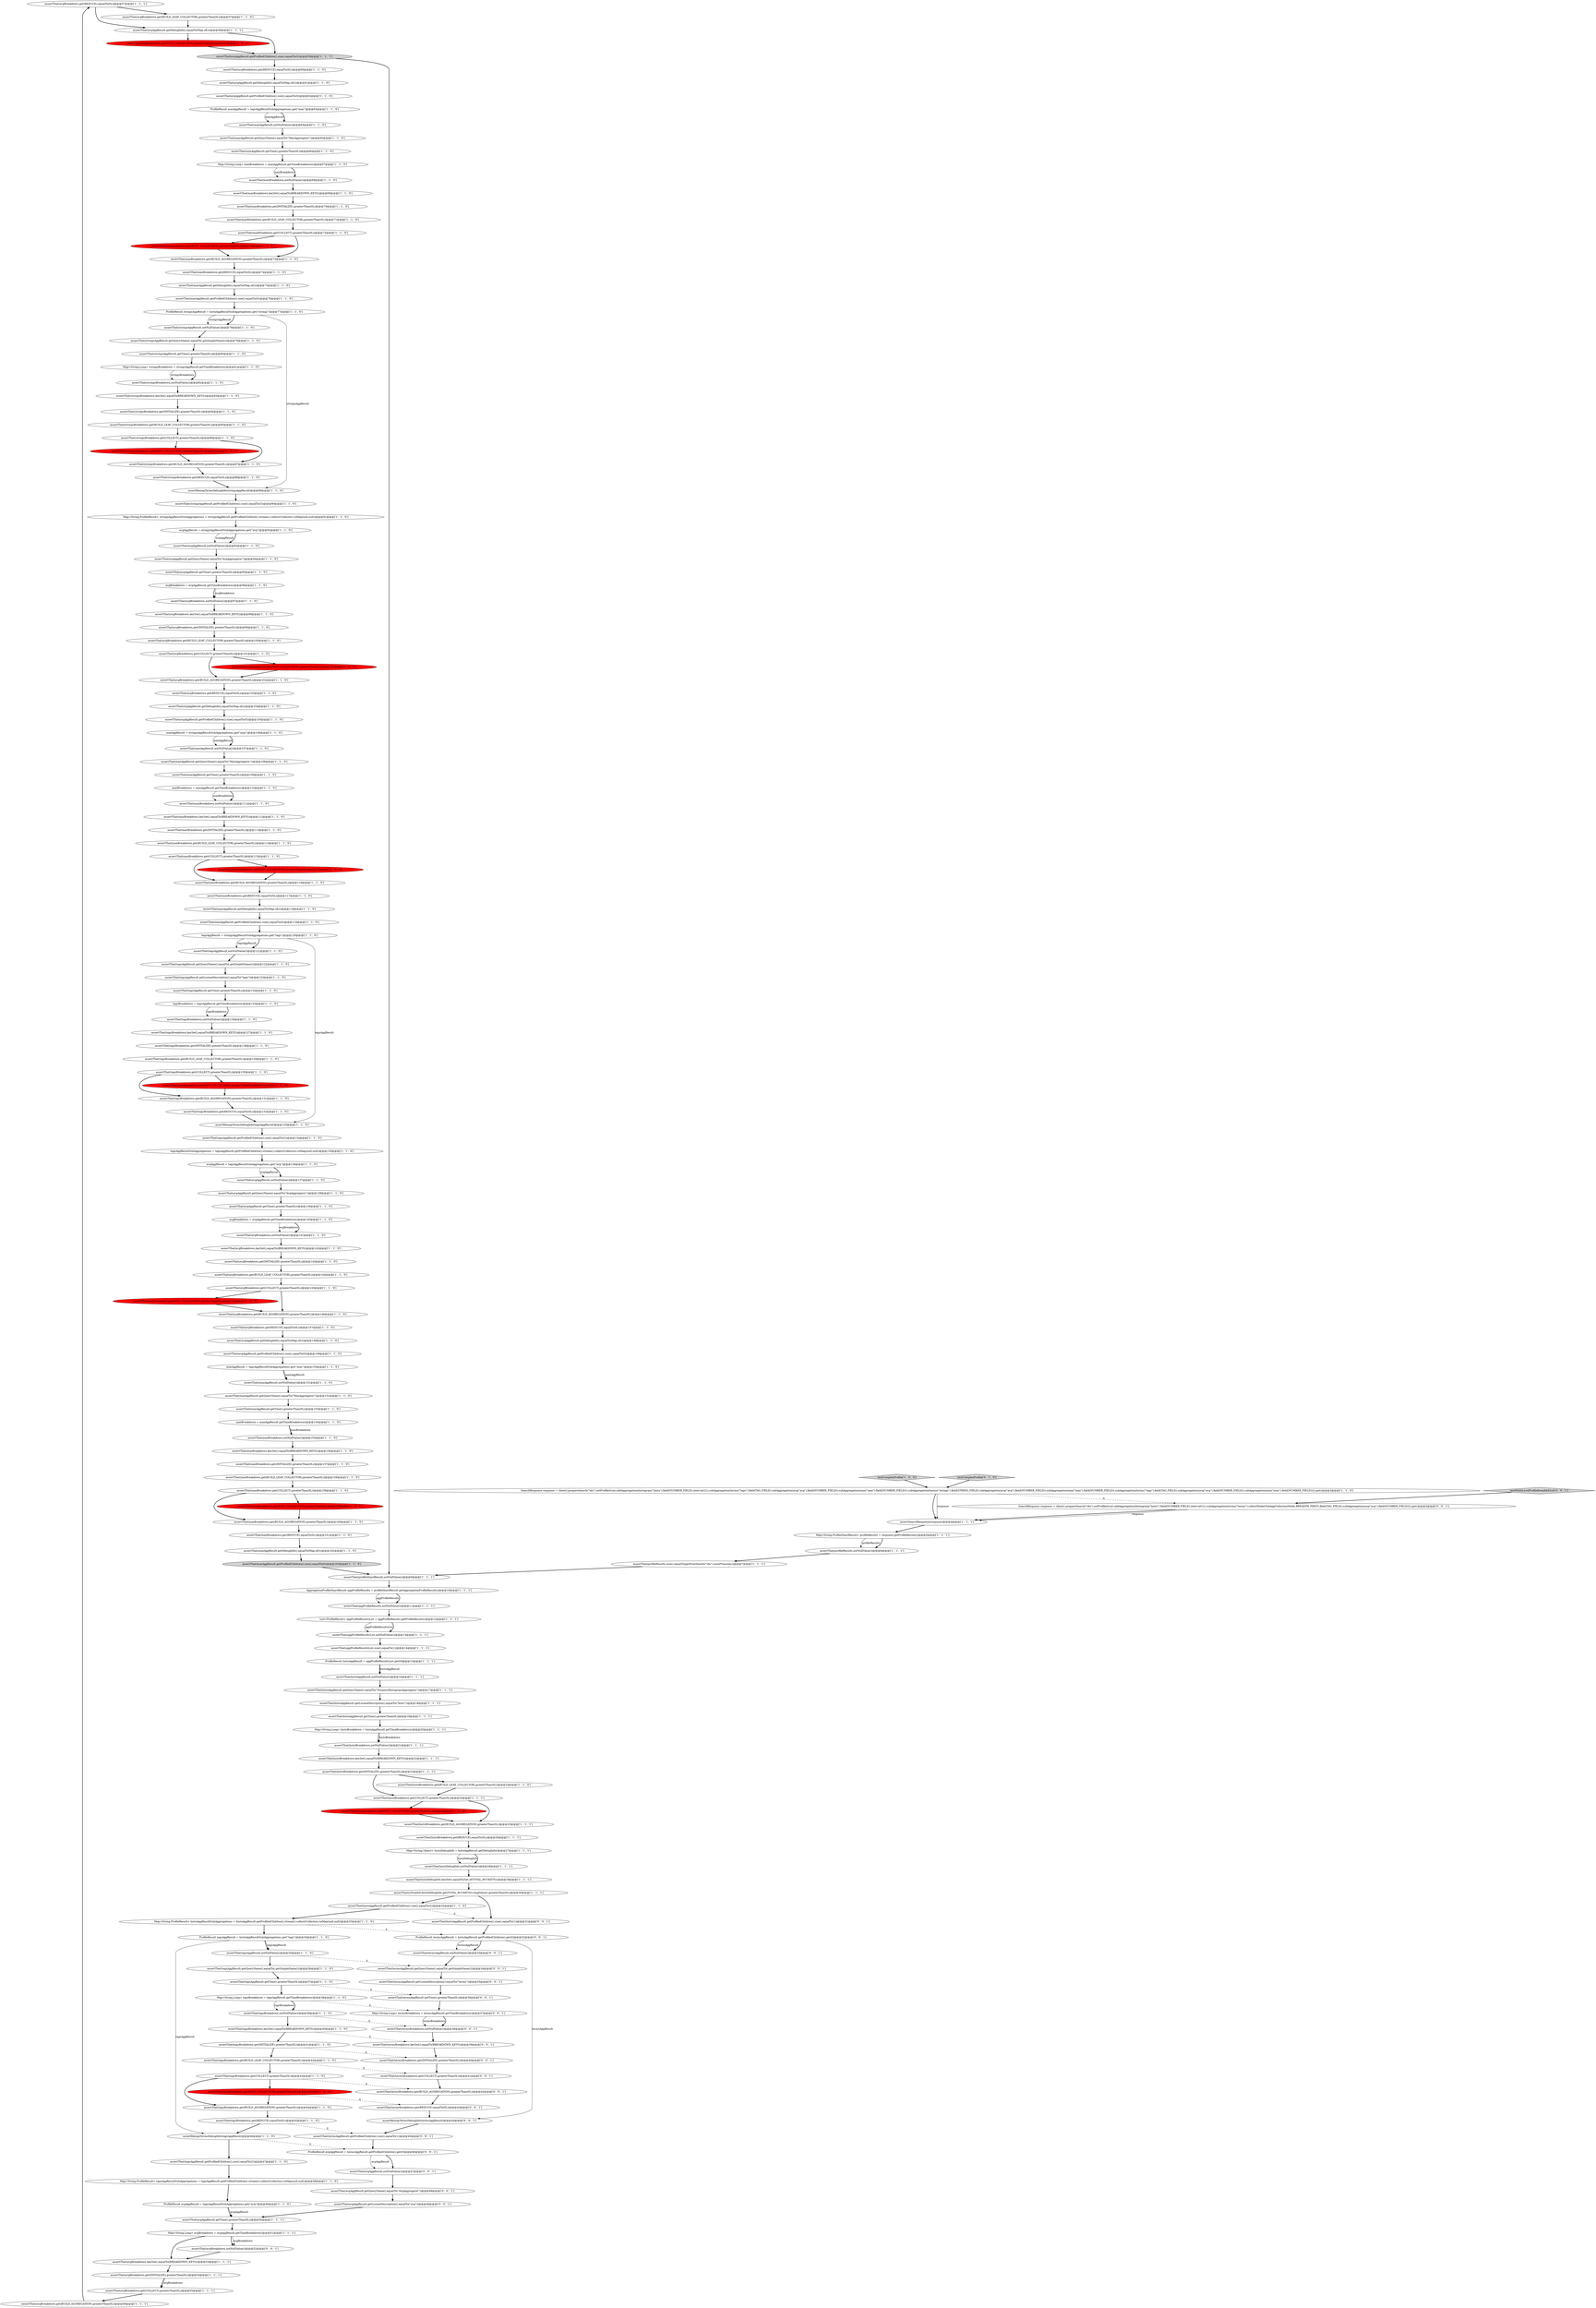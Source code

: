 digraph {
140 [style = filled, label = "assertThat(avgBreakdown.get(REDUCE),equalTo(0L))@@@57@@@['1', '1', '1']", fillcolor = white, shape = ellipse image = "AAA0AAABBB1BBB"];
166 [style = filled, label = "assertThat(tagsBreakdown.keySet(),equalTo(BREAKDOWN_KEYS))@@@127@@@['1', '1', '0']", fillcolor = white, shape = ellipse image = "AAA0AAABBB1BBB"];
37 [style = filled, label = "Map<String,ProfileResult> tagsAggResultSubAggregations = tagsAggResult.getProfiledChildren().stream().collect(Collectors.toMap(null,null))@@@48@@@['1', '1', '0']", fillcolor = white, shape = ellipse image = "AAA0AAABBB1BBB"];
119 [style = filled, label = "avgAggResult = tagsAggResultSubAggregations.get(\"avg\")@@@136@@@['1', '1', '0']", fillcolor = white, shape = ellipse image = "AAA0AAABBB1BBB"];
40 [style = filled, label = "assertThat(avgBreakdown.get(POST_COLLECTION),greaterThan(0L))@@@61@@@['1', '0', '0']", fillcolor = red, shape = ellipse image = "AAA1AAABBB1BBB"];
154 [style = filled, label = "assertThat(maxBreakdown.get(REDUCE),equalTo(0L))@@@161@@@['1', '1', '0']", fillcolor = white, shape = ellipse image = "AAA0AAABBB1BBB"];
160 [style = filled, label = "tagsAggResultSubAggregations = tagsAggResult.getProfiledChildren().stream().collect(Collectors.toMap(null,null))@@@135@@@['1', '1', '0']", fillcolor = white, shape = ellipse image = "AAA0AAABBB1BBB"];
82 [style = filled, label = "assertThat(avgBreakdown.get(INITIALIZE),greaterThan(0L))@@@99@@@['1', '1', '0']", fillcolor = white, shape = ellipse image = "AAA0AAABBB1BBB"];
118 [style = filled, label = "assertThat(tagsBreakdown.get(REDUCE),equalTo(0L))@@@132@@@['1', '1', '0']", fillcolor = white, shape = ellipse image = "AAA0AAABBB1BBB"];
143 [style = filled, label = "Map<String,Long> maxBreakdown = maxAggResult.getTimeBreakdown()@@@67@@@['1', '1', '0']", fillcolor = white, shape = ellipse image = "AAA0AAABBB1BBB"];
145 [style = filled, label = "assertThat(maxBreakdown.keySet(),equalTo(BREAKDOWN_KEYS))@@@69@@@['1', '1', '0']", fillcolor = white, shape = ellipse image = "AAA0AAABBB1BBB"];
134 [style = filled, label = "assertThat(profileShardResult,notNullValue())@@@9@@@['1', '1', '1']", fillcolor = white, shape = ellipse image = "AAA0AAABBB1BBB"];
70 [style = filled, label = "assertThat(stringsBreakdown.get(REDUCE),equalTo(0L))@@@88@@@['1', '1', '0']", fillcolor = white, shape = ellipse image = "AAA0AAABBB1BBB"];
165 [style = filled, label = "assertThat(stringsBreakdown,notNullValue())@@@82@@@['1', '1', '0']", fillcolor = white, shape = ellipse image = "AAA0AAABBB1BBB"];
60 [style = filled, label = "assertThat(maxBreakdown.get(BUILD_LEAF_COLLECTOR),greaterThan(0L))@@@114@@@['1', '1', '0']", fillcolor = white, shape = ellipse image = "AAA0AAABBB1BBB"];
153 [style = filled, label = "assertThat(avgAggResult.getProfiledChildren().size(),equalTo(0))@@@62@@@['1', '1', '0']", fillcolor = white, shape = ellipse image = "AAA0AAABBB1BBB"];
171 [style = filled, label = "testComplexProfile['0', '1', '0']", fillcolor = lightgray, shape = diamond image = "AAA0AAABBB2BBB"];
32 [style = filled, label = "assertThat(avgBreakdown.get(BUILD_LEAF_COLLECTOR),greaterThan(0L))@@@100@@@['1', '1', '0']", fillcolor = white, shape = ellipse image = "AAA0AAABBB1BBB"];
113 [style = filled, label = "assertThat(avgAggResult.getDebugInfo(),equalTo(Map.of()))@@@61@@@['1', '1', '0']", fillcolor = white, shape = ellipse image = "AAA0AAABBB1BBB"];
189 [style = filled, label = "testMultiLevelProfileBreadthFirst['0', '0', '1']", fillcolor = lightgray, shape = diamond image = "AAA0AAABBB3BBB"];
151 [style = filled, label = "assertThat(maxAggResult.getTime(),greaterThan(0L))@@@66@@@['1', '1', '0']", fillcolor = white, shape = ellipse image = "AAA0AAABBB1BBB"];
188 [style = filled, label = "assertThat(termsAggResult.getQueryName(),equalTo(.getSimpleName()))@@@34@@@['0', '0', '1']", fillcolor = white, shape = ellipse image = "AAA0AAABBB3BBB"];
92 [style = filled, label = "assertThat(maxAggResult.getTime(),greaterThan(0L))@@@153@@@['1', '1', '0']", fillcolor = white, shape = ellipse image = "AAA0AAABBB1BBB"];
76 [style = filled, label = "assertThat(stringsBreakdown.get(BUILD_AGGREGATION),greaterThan(0L))@@@87@@@['1', '1', '0']", fillcolor = white, shape = ellipse image = "AAA0AAABBB1BBB"];
178 [style = filled, label = "assertThat(termsBreakdown.get(REDUCE),equalTo(0L))@@@43@@@['0', '0', '1']", fillcolor = white, shape = ellipse image = "AAA0AAABBB3BBB"];
90 [style = filled, label = "assertThat(avgBreakdown,notNullValue())@@@141@@@['1', '1', '0']", fillcolor = white, shape = ellipse image = "AAA0AAABBB1BBB"];
63 [style = filled, label = "assertThat(avgAggResult.getProfiledChildren().size(),equalTo(0))@@@59@@@['1', '1', '1']", fillcolor = lightgray, shape = ellipse image = "AAA0AAABBB1BBB"];
35 [style = filled, label = "assertThat(avgBreakdown.get(COLLECT),greaterThan(0L))@@@101@@@['1', '1', '0']", fillcolor = white, shape = ellipse image = "AAA0AAABBB1BBB"];
164 [style = filled, label = "maxBreakdown = maxAggResult.getTimeBreakdown()@@@110@@@['1', '1', '0']", fillcolor = white, shape = ellipse image = "AAA0AAABBB1BBB"];
173 [style = filled, label = "assertThat(avgAggResult.getLuceneDescription(),equalTo(\"avg\"))@@@49@@@['0', '0', '1']", fillcolor = white, shape = ellipse image = "AAA0AAABBB3BBB"];
136 [style = filled, label = "maxAggResult = tagsAggResultSubAggregations.get(\"max\")@@@150@@@['1', '1', '0']", fillcolor = white, shape = ellipse image = "AAA0AAABBB1BBB"];
101 [style = filled, label = "assertThat(avgAggResult.getTime(),greaterThan(0L))@@@50@@@['1', '1', '1']", fillcolor = white, shape = ellipse image = "AAA0AAABBB1BBB"];
158 [style = filled, label = "assertThat(tagsBreakdown.get(BUILD_LEAF_COLLECTOR),greaterThan(0L))@@@42@@@['1', '1', '0']", fillcolor = white, shape = ellipse image = "AAA0AAABBB1BBB"];
31 [style = filled, label = "ProfileResult maxAggResult = tagsAggResultSubAggregations.get(\"max\")@@@63@@@['1', '1', '0']", fillcolor = white, shape = ellipse image = "AAA0AAABBB1BBB"];
96 [style = filled, label = "Map<String,ProfileResult> histoAggResultSubAggregations = histoAggResult.getProfiledChildren().stream().collect(Collectors.toMap(null,null))@@@33@@@['1', '1', '0']", fillcolor = white, shape = ellipse image = "AAA0AAABBB1BBB"];
69 [style = filled, label = "assertThat(stringsAggResult,notNullValue())@@@78@@@['1', '1', '0']", fillcolor = white, shape = ellipse image = "AAA0AAABBB1BBB"];
38 [style = filled, label = "assertThat(avgBreakdown.get(BUILD_AGGREGATION),greaterThan(0L))@@@146@@@['1', '1', '0']", fillcolor = white, shape = ellipse image = "AAA0AAABBB1BBB"];
147 [style = filled, label = "assertThat(maxBreakdown.get(INITIALIZE),greaterThan(0L))@@@70@@@['1', '1', '0']", fillcolor = white, shape = ellipse image = "AAA0AAABBB1BBB"];
193 [style = filled, label = "assertThat(termsBreakdown,notNullValue())@@@38@@@['0', '0', '1']", fillcolor = white, shape = ellipse image = "AAA0AAABBB3BBB"];
106 [style = filled, label = "assertThat(avgBreakdown.get(BUILD_AGGREGATION),greaterThan(0L))@@@56@@@['1', '1', '1']", fillcolor = white, shape = ellipse image = "AAA0AAABBB1BBB"];
177 [style = filled, label = "assertThat(termsAggResult,notNullValue())@@@33@@@['0', '0', '1']", fillcolor = white, shape = ellipse image = "AAA0AAABBB3BBB"];
53 [style = filled, label = "assertThat(maxAggResult.getQueryName(),equalTo(\"MaxAggregator\"))@@@152@@@['1', '1', '0']", fillcolor = white, shape = ellipse image = "AAA0AAABBB1BBB"];
58 [style = filled, label = "testComplexProfile['1', '0', '0']", fillcolor = lightgray, shape = diamond image = "AAA0AAABBB1BBB"];
26 [style = filled, label = "assertThat(tagsBreakdown.get(POST_COLLECTION),greaterThan(0L))@@@138@@@['1', '0', '0']", fillcolor = red, shape = ellipse image = "AAA1AAABBB1BBB"];
20 [style = filled, label = "assertThat(maxBreakdown,notNullValue())@@@155@@@['1', '1', '0']", fillcolor = white, shape = ellipse image = "AAA0AAABBB1BBB"];
78 [style = filled, label = "assertThat(avgAggResult.getTime(),greaterThan(0L))@@@95@@@['1', '1', '0']", fillcolor = white, shape = ellipse image = "AAA0AAABBB1BBB"];
179 [style = filled, label = "SearchResponse response = client().prepareSearch(\"idx\").setProfile(true).addAggregation(histogram(\"histo\").field(NUMBER_FIELD).interval(1L).subAggregation(terms(\"terms\").collectMode(SubAggCollectionMode.BREADTH_FIRST).field(TAG_FIELD).subAggregation(avg(\"avg\").field(NUMBER_FIELD)))).get()@@@3@@@['0', '0', '1']", fillcolor = white, shape = ellipse image = "AAA0AAABBB3BBB"];
99 [style = filled, label = "Map<String,ProfileShardResult> profileResults = response.getProfileResults()@@@5@@@['1', '1', '1']", fillcolor = white, shape = ellipse image = "AAA0AAABBB1BBB"];
102 [style = filled, label = "assertThat(histoDebugInfo.keySet(),equalTo(Set.of(TOTAL_BUCKETS)))@@@29@@@['1', '1', '1']", fillcolor = white, shape = ellipse image = "AAA0AAABBB1BBB"];
22 [style = filled, label = "assertThat(tagsBreakdown,notNullValue())@@@39@@@['1', '1', '0']", fillcolor = white, shape = ellipse image = "AAA0AAABBB1BBB"];
84 [style = filled, label = "assertThat(stringsBreakdown.get(COLLECT),greaterThan(0L))@@@86@@@['1', '1', '0']", fillcolor = white, shape = ellipse image = "AAA0AAABBB1BBB"];
34 [style = filled, label = "ProfileResult stringsAggResult = histoAggResultSubAggregations.get(\"strings\")@@@77@@@['1', '1', '0']", fillcolor = white, shape = ellipse image = "AAA0AAABBB1BBB"];
74 [style = filled, label = "assertThat(avgBreakdown.get(BUILD_LEAF_COLLECTOR),greaterThan(0L))@@@57@@@['1', '1', '0']", fillcolor = white, shape = ellipse image = "AAA0AAABBB1BBB"];
132 [style = filled, label = "assertThat(maxBreakdown.get(REDUCE),equalTo(0L))@@@74@@@['1', '1', '0']", fillcolor = white, shape = ellipse image = "AAA0AAABBB1BBB"];
135 [style = filled, label = "assertThat(avgBreakdown.get(REDUCE),equalTo(0L))@@@60@@@['1', '1', '0']", fillcolor = white, shape = ellipse image = "AAA0AAABBB1BBB"];
0 [style = filled, label = "avgBreakdown = avgAggResult.getTimeBreakdown()@@@140@@@['1', '1', '0']", fillcolor = white, shape = ellipse image = "AAA0AAABBB1BBB"];
122 [style = filled, label = "assertThat(avgAggResult.getDebugInfo(),equalTo(Map.of()))@@@58@@@['1', '1', '1']", fillcolor = white, shape = ellipse image = "AAA0AAABBB1BBB"];
141 [style = filled, label = "assertThat(stringsBreakdown.keySet(),equalTo(BREAKDOWN_KEYS))@@@83@@@['1', '1', '0']", fillcolor = white, shape = ellipse image = "AAA0AAABBB1BBB"];
24 [style = filled, label = "assertThat(avgBreakdown.get(BUILD_AGGREGATION),greaterThan(0L))@@@102@@@['1', '1', '0']", fillcolor = white, shape = ellipse image = "AAA0AAABBB1BBB"];
16 [style = filled, label = "Map<String,Long> stringsBreakdown = stringsAggResult.getTimeBreakdown()@@@81@@@['1', '1', '0']", fillcolor = white, shape = ellipse image = "AAA0AAABBB1BBB"];
9 [style = filled, label = "assertThat(maxBreakdown.get(BUILD_AGGREGATION),greaterThan(0L))@@@73@@@['1', '1', '0']", fillcolor = white, shape = ellipse image = "AAA0AAABBB1BBB"];
19 [style = filled, label = "assertThat(histoAggResult,notNullValue())@@@16@@@['1', '1', '1']", fillcolor = white, shape = ellipse image = "AAA0AAABBB1BBB"];
94 [style = filled, label = "assertRemapTermsDebugInfo(tagsAggResult)@@@46@@@['1', '1', '0']", fillcolor = white, shape = ellipse image = "AAA0AAABBB1BBB"];
5 [style = filled, label = "assertThat(tagsBreakdown.get(COLLECT),greaterThan(0L))@@@43@@@['1', '1', '0']", fillcolor = white, shape = ellipse image = "AAA0AAABBB1BBB"];
39 [style = filled, label = "assertThat(avgBreakdown.get(REDUCE),equalTo(0L))@@@103@@@['1', '1', '0']", fillcolor = white, shape = ellipse image = "AAA0AAABBB1BBB"];
73 [style = filled, label = "assertThat(tagsBreakdown.get(BUILD_AGGREGATION),greaterThan(0L))@@@44@@@['1', '1', '0']", fillcolor = white, shape = ellipse image = "AAA0AAABBB1BBB"];
6 [style = filled, label = "assertThat(maxAggResult.getDebugInfo(),equalTo(Map.of()))@@@118@@@['1', '1', '0']", fillcolor = white, shape = ellipse image = "AAA0AAABBB1BBB"];
103 [style = filled, label = "SearchResponse response = client().prepareSearch(\"idx\").setProfile(true).addAggregation(histogram(\"histo\").field(NUMBER_FIELD).interval(1L).subAggregation(terms(\"tags\").field(TAG_FIELD).subAggregation(avg(\"avg\").field(NUMBER_FIELD)).subAggregation(max(\"max\").field(NUMBER_FIELD))).subAggregation(terms(\"strings\").field(STRING_FIELD).subAggregation(avg(\"avg\").field(NUMBER_FIELD)).subAggregation(max(\"max\").field(NUMBER_FIELD)).subAggregation(terms(\"tags\").field(TAG_FIELD).subAggregation(avg(\"avg\").field(NUMBER_FIELD)).subAggregation(max(\"max\").field(NUMBER_FIELD))))).get()@@@3@@@['1', '1', '0']", fillcolor = white, shape = ellipse image = "AAA0AAABBB1BBB"];
49 [style = filled, label = "assertThat(tagsBreakdown.get(POST_COLLECTION),greaterThan(0L))@@@45@@@['1', '0', '0']", fillcolor = red, shape = ellipse image = "AAA1AAABBB1BBB"];
187 [style = filled, label = "assertThat(avgAggResult,notNullValue())@@@47@@@['0', '0', '1']", fillcolor = white, shape = ellipse image = "AAA0AAABBB3BBB"];
139 [style = filled, label = "assertThat(tagsBreakdown.keySet(),equalTo(BREAKDOWN_KEYS))@@@40@@@['1', '1', '0']", fillcolor = white, shape = ellipse image = "AAA0AAABBB1BBB"];
183 [style = filled, label = "assertThat(termsAggResult.getTime(),greaterThan(0L))@@@36@@@['0', '0', '1']", fillcolor = white, shape = ellipse image = "AAA0AAABBB3BBB"];
137 [style = filled, label = "assertThat(histoDebugInfo,notNullValue())@@@28@@@['1', '1', '1']", fillcolor = white, shape = ellipse image = "AAA0AAABBB1BBB"];
42 [style = filled, label = "assertThat(stringsAggResult.getQueryName(),equalTo(.getSimpleName()))@@@79@@@['1', '1', '0']", fillcolor = white, shape = ellipse image = "AAA0AAABBB1BBB"];
172 [style = filled, label = "ProfileResult avgAggResult = termsAggResult.getProfiledChildren().get(0)@@@46@@@['0', '0', '1']", fillcolor = white, shape = ellipse image = "AAA0AAABBB3BBB"];
54 [style = filled, label = "Map<String,Long> histoBreakdown = histoAggResult.getTimeBreakdown()@@@20@@@['1', '1', '1']", fillcolor = white, shape = ellipse image = "AAA0AAABBB1BBB"];
176 [style = filled, label = "Map<String,Long> termsBreakdown = termsAggResult.getTimeBreakdown()@@@37@@@['0', '0', '1']", fillcolor = white, shape = ellipse image = "AAA0AAABBB3BBB"];
108 [style = filled, label = "assertRemapTermsDebugInfo(stringsAggResult)@@@89@@@['1', '1', '0']", fillcolor = white, shape = ellipse image = "AAA0AAABBB1BBB"];
156 [style = filled, label = "assertThat(maxBreakdown.get(INITIALIZE),greaterThan(0L))@@@157@@@['1', '1', '0']", fillcolor = white, shape = ellipse image = "AAA0AAABBB1BBB"];
50 [style = filled, label = "assertThat(maxBreakdown.get(BUILD_AGGREGATION),greaterThan(0L))@@@116@@@['1', '1', '0']", fillcolor = white, shape = ellipse image = "AAA0AAABBB1BBB"];
62 [style = filled, label = "assertThat(maxBreakdown,notNullValue())@@@68@@@['1', '1', '0']", fillcolor = white, shape = ellipse image = "AAA0AAABBB1BBB"];
79 [style = filled, label = "avgBreakdown = avgAggResult.getTimeBreakdown()@@@96@@@['1', '1', '0']", fillcolor = white, shape = ellipse image = "AAA0AAABBB1BBB"];
4 [style = filled, label = "assertThat(avgBreakdown.get(POST_COLLECTION),greaterThan(0L))@@@154@@@['1', '0', '0']", fillcolor = red, shape = ellipse image = "AAA1AAABBB1BBB"];
114 [style = filled, label = "assertThat(maxBreakdown.keySet(),equalTo(BREAKDOWN_KEYS))@@@156@@@['1', '1', '0']", fillcolor = white, shape = ellipse image = "AAA0AAABBB1BBB"];
123 [style = filled, label = "assertThat(histoBreakdown.keySet(),equalTo(BREAKDOWN_KEYS))@@@22@@@['1', '1', '1']", fillcolor = white, shape = ellipse image = "AAA0AAABBB1BBB"];
144 [style = filled, label = "assertThat(histoBreakdown.get(INITIALIZE),greaterThan(0L))@@@23@@@['1', '1', '1']", fillcolor = white, shape = ellipse image = "AAA0AAABBB1BBB"];
163 [style = filled, label = "assertThat(stringsBreakdown.get(POST_COLLECTION),greaterThan(0L))@@@91@@@['1', '0', '0']", fillcolor = red, shape = ellipse image = "AAA1AAABBB1BBB"];
14 [style = filled, label = "assertThat(avgAggResult,notNullValue())@@@137@@@['1', '1', '0']", fillcolor = white, shape = ellipse image = "AAA0AAABBB1BBB"];
18 [style = filled, label = "assertThat(tagsBreakdown.get(INITIALIZE),greaterThan(0L))@@@128@@@['1', '1', '0']", fillcolor = white, shape = ellipse image = "AAA0AAABBB1BBB"];
130 [style = filled, label = "maxAggResult = stringsAggResultSubAggregations.get(\"max\")@@@106@@@['1', '1', '0']", fillcolor = white, shape = ellipse image = "AAA0AAABBB1BBB"];
72 [style = filled, label = "ProfileResult avgAggResult = tagsAggResultSubAggregations.get(\"avg\")@@@49@@@['1', '1', '0']", fillcolor = white, shape = ellipse image = "AAA0AAABBB1BBB"];
112 [style = filled, label = "assertSearchResponse(response)@@@4@@@['1', '1', '1']", fillcolor = white, shape = ellipse image = "AAA0AAABBB1BBB"];
121 [style = filled, label = "assertThat(maxAggResult,notNullValue())@@@107@@@['1', '1', '0']", fillcolor = white, shape = ellipse image = "AAA0AAABBB1BBB"];
142 [style = filled, label = "assertThat(tagsAggResult.getQueryName(),equalTo(.getSimpleName()))@@@122@@@['1', '1', '0']", fillcolor = white, shape = ellipse image = "AAA0AAABBB1BBB"];
184 [style = filled, label = "assertThat(termsAggResult.getProfiledChildren().size(),equalTo(1))@@@45@@@['0', '0', '1']", fillcolor = white, shape = ellipse image = "AAA0AAABBB3BBB"];
83 [style = filled, label = "assertThat(maxAggResult,notNullValue())@@@151@@@['1', '1', '0']", fillcolor = white, shape = ellipse image = "AAA0AAABBB1BBB"];
8 [style = filled, label = "assertThat(avgAggResult.getProfiledChildren().size(),equalTo(0))@@@105@@@['1', '1', '0']", fillcolor = white, shape = ellipse image = "AAA0AAABBB1BBB"];
67 [style = filled, label = "assertThat(histoBreakdown.get(BUILD_LEAF_COLLECTOR),greaterThan(0L))@@@24@@@['1', '1', '0']", fillcolor = white, shape = ellipse image = "AAA0AAABBB1BBB"];
128 [style = filled, label = "assertThat(stringsAggResult.getProfiledChildren().size(),equalTo(3))@@@90@@@['1', '1', '0']", fillcolor = white, shape = ellipse image = "AAA0AAABBB1BBB"];
120 [style = filled, label = "AggregationProfileShardResult aggProfileResults = profileShardResult.getAggregationProfileResults()@@@10@@@['1', '1', '1']", fillcolor = white, shape = ellipse image = "AAA0AAABBB1BBB"];
133 [style = filled, label = "assertThat(maxBreakdown.get(COLLECT),greaterThan(0L))@@@115@@@['1', '1', '0']", fillcolor = white, shape = ellipse image = "AAA0AAABBB1BBB"];
36 [style = filled, label = "assertThat(avgBreakdown.get(BUILD_LEAF_COLLECTOR),greaterThan(0L))@@@144@@@['1', '1', '0']", fillcolor = white, shape = ellipse image = "AAA0AAABBB1BBB"];
95 [style = filled, label = "assertThat(histoBreakdown.get(BUILD_AGGREGATION),greaterThan(0L))@@@25@@@['1', '1', '1']", fillcolor = white, shape = ellipse image = "AAA0AAABBB1BBB"];
25 [style = filled, label = "assertThat(profileResults.size(),equalTo(getNumShards(\"idx\").numPrimaries))@@@7@@@['1', '1', '1']", fillcolor = white, shape = ellipse image = "AAA0AAABBB1BBB"];
43 [style = filled, label = "assertThat(avgBreakdown.get(REDUCE),equalTo(0L))@@@147@@@['1', '1', '0']", fillcolor = white, shape = ellipse image = "AAA0AAABBB1BBB"];
29 [style = filled, label = "assertThat(maxBreakdown.get(BUILD_LEAF_COLLECTOR),greaterThan(0L))@@@158@@@['1', '1', '0']", fillcolor = white, shape = ellipse image = "AAA0AAABBB1BBB"];
68 [style = filled, label = "Map<String,Long> tagsBreakdown = tagsAggResult.getTimeBreakdown()@@@38@@@['1', '1', '0']", fillcolor = white, shape = ellipse image = "AAA0AAABBB1BBB"];
45 [style = filled, label = "assertThat(maxBreakdown.get(BUILD_LEAF_COLLECTOR),greaterThan(0L))@@@71@@@['1', '1', '0']", fillcolor = white, shape = ellipse image = "AAA0AAABBB1BBB"];
127 [style = filled, label = "assertThat(avgAggResult.getTime(),greaterThan(0L))@@@139@@@['1', '1', '0']", fillcolor = white, shape = ellipse image = "AAA0AAABBB1BBB"];
66 [style = filled, label = "maxBreakdown = maxAggResult.getTimeBreakdown()@@@154@@@['1', '1', '0']", fillcolor = white, shape = ellipse image = "AAA0AAABBB1BBB"];
152 [style = filled, label = "assertThat(maxBreakdown.keySet(),equalTo(BREAKDOWN_KEYS))@@@112@@@['1', '1', '0']", fillcolor = white, shape = ellipse image = "AAA0AAABBB1BBB"];
7 [style = filled, label = "assertThat(avgBreakdown.get(POST_COLLECTION),greaterThan(0L))@@@107@@@['1', '0', '0']", fillcolor = red, shape = ellipse image = "AAA1AAABBB1BBB"];
159 [style = filled, label = "assertThat(aggProfileResults,notNullValue())@@@11@@@['1', '1', '1']", fillcolor = white, shape = ellipse image = "AAA0AAABBB1BBB"];
41 [style = filled, label = "assertThat(aggProfileResultsList.size(),equalTo(1))@@@14@@@['1', '1', '1']", fillcolor = white, shape = ellipse image = "AAA0AAABBB1BBB"];
48 [style = filled, label = "assertThat(histoAggResult.getTime(),greaterThan(0L))@@@19@@@['1', '1', '1']", fillcolor = white, shape = ellipse image = "AAA0AAABBB1BBB"];
88 [style = filled, label = "assertThat(histoBreakdown.get(REDUCE),equalTo(0L))@@@26@@@['1', '1', '1']", fillcolor = white, shape = ellipse image = "AAA0AAABBB1BBB"];
2 [style = filled, label = "assertThat(maxAggResult.getDebugInfo(),equalTo(Map.of()))@@@75@@@['1', '1', '0']", fillcolor = white, shape = ellipse image = "AAA0AAABBB1BBB"];
59 [style = filled, label = "assertThat(tagsBreakdown.get(BUILD_AGGREGATION),greaterThan(0L))@@@131@@@['1', '1', '0']", fillcolor = white, shape = ellipse image = "AAA0AAABBB1BBB"];
23 [style = filled, label = "assertThat(maxAggResult.getQueryName(),equalTo(\"MaxAggregator\"))@@@65@@@['1', '1', '0']", fillcolor = white, shape = ellipse image = "AAA0AAABBB1BBB"];
181 [style = filled, label = "assertThat(termsBreakdown.keySet(),equalTo(BREAKDOWN_KEYS))@@@39@@@['0', '0', '1']", fillcolor = white, shape = ellipse image = "AAA0AAABBB3BBB"];
93 [style = filled, label = "List<ProfileResult> aggProfileResultsList = aggProfileResults.getProfileResults()@@@12@@@['1', '1', '1']", fillcolor = white, shape = ellipse image = "AAA0AAABBB1BBB"];
150 [style = filled, label = "avgAggResult = stringsAggResultSubAggregations.get(\"avg\")@@@92@@@['1', '1', '0']", fillcolor = white, shape = ellipse image = "AAA0AAABBB1BBB"];
28 [style = filled, label = "assertThat(profileResults,notNullValue())@@@6@@@['1', '1', '1']", fillcolor = white, shape = ellipse image = "AAA0AAABBB1BBB"];
55 [style = filled, label = "tagsAggResult = stringsAggResultSubAggregations.get(\"tags\")@@@120@@@['1', '1', '0']", fillcolor = white, shape = ellipse image = "AAA0AAABBB1BBB"];
64 [style = filled, label = "assertThat(tagsBreakdown.get(COLLECT),greaterThan(0L))@@@130@@@['1', '1', '0']", fillcolor = white, shape = ellipse image = "AAA0AAABBB1BBB"];
157 [style = filled, label = "assertThat(maxBreakdown.get(POST_COLLECTION),greaterThan(0L))@@@122@@@['1', '0', '0']", fillcolor = red, shape = ellipse image = "AAA1AAABBB1BBB"];
190 [style = filled, label = "assertRemapTermsDebugInfo(termsAggResult)@@@44@@@['0', '0', '1']", fillcolor = white, shape = ellipse image = "AAA0AAABBB3BBB"];
77 [style = filled, label = "assertThat(avgBreakdown.get(INITIALIZE),greaterThan(0L))@@@143@@@['1', '1', '0']", fillcolor = white, shape = ellipse image = "AAA0AAABBB1BBB"];
85 [style = filled, label = "assertThat(tagsAggResult.getProfiledChildren().size(),equalTo(2))@@@134@@@['1', '1', '0']", fillcolor = white, shape = ellipse image = "AAA0AAABBB1BBB"];
148 [style = filled, label = "assertThat(tagsAggResult.getTime(),greaterThan(0L))@@@37@@@['1', '1', '0']", fillcolor = white, shape = ellipse image = "AAA0AAABBB1BBB"];
81 [style = filled, label = "assertThat(tagsAggResult.getTime(),greaterThan(0L))@@@124@@@['1', '1', '0']", fillcolor = white, shape = ellipse image = "AAA0AAABBB1BBB"];
170 [style = filled, label = "assertThat(stringsBreakdown.get(BUILD_LEAF_COLLECTOR),greaterThan(0L))@@@85@@@['1', '1', '0']", fillcolor = white, shape = ellipse image = "AAA0AAABBB1BBB"];
162 [style = filled, label = "ProfileResult tagsAggResult = histoAggResultSubAggregations.get(\"tags\")@@@34@@@['1', '1', '0']", fillcolor = white, shape = ellipse image = "AAA0AAABBB1BBB"];
175 [style = filled, label = "ProfileResult termsAggResult = histoAggResult.getProfiledChildren().get(0)@@@32@@@['0', '0', '1']", fillcolor = white, shape = ellipse image = "AAA0AAABBB3BBB"];
124 [style = filled, label = "assertThat(avgAggResult.getDebugInfo(),equalTo(Map.of()))@@@148@@@['1', '1', '0']", fillcolor = white, shape = ellipse image = "AAA0AAABBB1BBB"];
87 [style = filled, label = "assertThat(maxBreakdown,notNullValue())@@@111@@@['1', '1', '0']", fillcolor = white, shape = ellipse image = "AAA0AAABBB1BBB"];
47 [style = filled, label = "assertThat(maxBreakdown.get(INITIALIZE),greaterThan(0L))@@@113@@@['1', '1', '0']", fillcolor = white, shape = ellipse image = "AAA0AAABBB1BBB"];
149 [style = filled, label = "Map<String,ProfileResult> stringsAggResultSubAggregations = stringsAggResult.getProfiledChildren().stream().collect(Collectors.toMap(null,null))@@@91@@@['1', '1', '0']", fillcolor = white, shape = ellipse image = "AAA0AAABBB1BBB"];
186 [style = filled, label = "assertThat(histoAggResult.getProfiledChildren().size(),equalTo(1))@@@31@@@['0', '0', '1']", fillcolor = white, shape = ellipse image = "AAA0AAABBB3BBB"];
80 [style = filled, label = "assertThat(maxBreakdown.get(REDUCE),equalTo(0L))@@@117@@@['1', '1', '0']", fillcolor = white, shape = ellipse image = "AAA0AAABBB1BBB"];
169 [style = filled, label = "assertThat(avgAggResult.getProfiledChildren().size(),equalTo(0))@@@149@@@['1', '1', '0']", fillcolor = white, shape = ellipse image = "AAA0AAABBB1BBB"];
11 [style = filled, label = "assertThat(tagsAggResult.getLuceneDescription(),equalTo(\"tags\"))@@@123@@@['1', '1', '0']", fillcolor = white, shape = ellipse image = "AAA0AAABBB1BBB"];
89 [style = filled, label = "assertThat(maxBreakdown.get(POST_COLLECTION),greaterThan(0L))@@@76@@@['1', '0', '0']", fillcolor = red, shape = ellipse image = "AAA1AAABBB1BBB"];
61 [style = filled, label = "assertThat(maxAggResult.getProfiledChildren().size(),equalTo(0))@@@163@@@['1', '1', '0']", fillcolor = lightgray, shape = ellipse image = "AAA0AAABBB1BBB"];
46 [style = filled, label = "assertThat(maxBreakdown.get(COLLECT),greaterThan(0L))@@@159@@@['1', '1', '0']", fillcolor = white, shape = ellipse image = "AAA0AAABBB1BBB"];
1 [style = filled, label = "assertThat(histoAggResult.getQueryName(),equalTo(\"NumericHistogramAggregator\"))@@@17@@@['1', '1', '1']", fillcolor = white, shape = ellipse image = "AAA0AAABBB1BBB"];
27 [style = filled, label = "assertThat(tagsBreakdown.get(INITIALIZE),greaterThan(0L))@@@41@@@['1', '1', '0']", fillcolor = white, shape = ellipse image = "AAA0AAABBB1BBB"];
51 [style = filled, label = "Map<String,Long> avgBreakdown = avgAggResult.getTimeBreakdown()@@@51@@@['1', '1', '1']", fillcolor = white, shape = ellipse image = "AAA0AAABBB1BBB"];
52 [style = filled, label = "assertThat(avgBreakdown.get(COLLECT),greaterThan(0L))@@@55@@@['1', '1', '1']", fillcolor = white, shape = ellipse image = "AAA0AAABBB1BBB"];
115 [style = filled, label = "assertThat(avgAggResult.getDebugInfo(),equalTo(Map.of()))@@@104@@@['1', '1', '0']", fillcolor = white, shape = ellipse image = "AAA0AAABBB1BBB"];
168 [style = filled, label = "assertThat(histoBreakdown.get(POST_COLLECTION),greaterThan(0L))@@@26@@@['1', '0', '0']", fillcolor = red, shape = ellipse image = "AAA1AAABBB1BBB"];
116 [style = filled, label = "tagsBreakdown = tagsAggResult.getTimeBreakdown()@@@125@@@['1', '1', '0']", fillcolor = white, shape = ellipse image = "AAA0AAABBB1BBB"];
161 [style = filled, label = "assertThat(avgBreakdown.keySet(),equalTo(BREAKDOWN_KEYS))@@@142@@@['1', '1', '0']", fillcolor = white, shape = ellipse image = "AAA0AAABBB1BBB"];
180 [style = filled, label = "assertThat(termsBreakdown.get(COLLECT),greaterThan(0L))@@@41@@@['0', '0', '1']", fillcolor = white, shape = ellipse image = "AAA0AAABBB3BBB"];
17 [style = filled, label = "assertThat(tagsAggResult.getQueryName(),equalTo(.getSimpleName()))@@@36@@@['1', '1', '0']", fillcolor = white, shape = ellipse image = "AAA0AAABBB1BBB"];
57 [style = filled, label = "assertThat(histoBreakdown.get(COLLECT),greaterThan(0L))@@@24@@@['1', '1', '1']", fillcolor = white, shape = ellipse image = "AAA0AAABBB1BBB"];
111 [style = filled, label = "assertThat(avgBreakdown,notNullValue())@@@97@@@['1', '1', '0']", fillcolor = white, shape = ellipse image = "AAA0AAABBB1BBB"];
129 [style = filled, label = "assertThat(maxAggResult.getQueryName(),equalTo(\"MaxAggregator\"))@@@108@@@['1', '1', '0']", fillcolor = white, shape = ellipse image = "AAA0AAABBB1BBB"];
100 [style = filled, label = "assertThat(((Number)histoDebugInfo.get(TOTAL_BUCKETS)).longValue(),greaterThan(0L))@@@30@@@['1', '1', '1']", fillcolor = white, shape = ellipse image = "AAA0AAABBB1BBB"];
146 [style = filled, label = "assertThat(avgBreakdown.get(INITIALIZE),greaterThan(0L))@@@54@@@['1', '1', '1']", fillcolor = white, shape = ellipse image = "AAA0AAABBB1BBB"];
117 [style = filled, label = "assertThat(stringsAggResult.getTime(),greaterThan(0L))@@@80@@@['1', '1', '0']", fillcolor = white, shape = ellipse image = "AAA0AAABBB1BBB"];
192 [style = filled, label = "assertThat(termsBreakdown.get(INITIALIZE),greaterThan(0L))@@@40@@@['0', '0', '1']", fillcolor = white, shape = ellipse image = "AAA0AAABBB3BBB"];
30 [style = filled, label = "assertThat(tagsBreakdown.get(REDUCE),equalTo(0L))@@@45@@@['1', '1', '0']", fillcolor = white, shape = ellipse image = "AAA0AAABBB1BBB"];
107 [style = filled, label = "assertThat(maxAggResult.getProfiledChildren().size(),equalTo(0))@@@76@@@['1', '1', '0']", fillcolor = white, shape = ellipse image = "AAA0AAABBB1BBB"];
131 [style = filled, label = "assertThat(maxAggResult.getProfiledChildren().size(),equalTo(0))@@@119@@@['1', '1', '0']", fillcolor = white, shape = ellipse image = "AAA0AAABBB1BBB"];
105 [style = filled, label = "assertThat(maxBreakdown.get(COLLECT),greaterThan(0L))@@@72@@@['1', '1', '0']", fillcolor = white, shape = ellipse image = "AAA0AAABBB1BBB"];
104 [style = filled, label = "assertThat(histoAggResult.getLuceneDescription(),equalTo(\"histo\"))@@@18@@@['1', '1', '1']", fillcolor = white, shape = ellipse image = "AAA0AAABBB1BBB"];
126 [style = filled, label = "assertThat(stringsBreakdown.get(INITIALIZE),greaterThan(0L))@@@84@@@['1', '1', '0']", fillcolor = white, shape = ellipse image = "AAA0AAABBB1BBB"];
155 [style = filled, label = "assertThat(tagsBreakdown,notNullValue())@@@126@@@['1', '1', '0']", fillcolor = white, shape = ellipse image = "AAA0AAABBB1BBB"];
174 [style = filled, label = "assertThat(avgBreakdown,notNullValue())@@@52@@@['0', '0', '1']", fillcolor = white, shape = ellipse image = "AAA0AAABBB3BBB"];
86 [style = filled, label = "assertThat(avgBreakdown.keySet(),equalTo(BREAKDOWN_KEYS))@@@53@@@['1', '1', '1']", fillcolor = white, shape = ellipse image = "AAA0AAABBB1BBB"];
33 [style = filled, label = "assertThat(avgAggResult.getQueryName(),equalTo(\"AvgAggregator\"))@@@94@@@['1', '1', '0']", fillcolor = white, shape = ellipse image = "AAA0AAABBB1BBB"];
56 [style = filled, label = "assertThat(histoBreakdown,notNullValue())@@@21@@@['1', '1', '1']", fillcolor = white, shape = ellipse image = "AAA0AAABBB1BBB"];
167 [style = filled, label = "assertThat(maxBreakdown.get(BUILD_AGGREGATION),greaterThan(0L))@@@160@@@['1', '1', '0']", fillcolor = white, shape = ellipse image = "AAA0AAABBB1BBB"];
65 [style = filled, label = "assertThat(maxAggResult.getTime(),greaterThan(0L))@@@109@@@['1', '1', '0']", fillcolor = white, shape = ellipse image = "AAA0AAABBB1BBB"];
75 [style = filled, label = "assertThat(avgBreakdown.keySet(),equalTo(BREAKDOWN_KEYS))@@@98@@@['1', '1', '0']", fillcolor = white, shape = ellipse image = "AAA0AAABBB1BBB"];
12 [style = filled, label = "assertThat(histoAggResult.getProfiledChildren().size(),equalTo(2))@@@32@@@['1', '1', '0']", fillcolor = white, shape = ellipse image = "AAA0AAABBB1BBB"];
191 [style = filled, label = "assertThat(termsAggResult.getLuceneDescription(),equalTo(\"terms\"))@@@35@@@['0', '0', '1']", fillcolor = white, shape = ellipse image = "AAA0AAABBB3BBB"];
13 [style = filled, label = "assertThat(maxBreakdown.get(POST_COLLECTION),greaterThan(0L))@@@169@@@['1', '0', '0']", fillcolor = red, shape = ellipse image = "AAA1AAABBB1BBB"];
98 [style = filled, label = "assertThat(tagsAggResult.getProfiledChildren().size(),equalTo(2))@@@47@@@['1', '1', '0']", fillcolor = white, shape = ellipse image = "AAA0AAABBB1BBB"];
15 [style = filled, label = "assertThat(aggProfileResultsList,notNullValue())@@@13@@@['1', '1', '1']", fillcolor = white, shape = ellipse image = "AAA0AAABBB1BBB"];
185 [style = filled, label = "assertThat(avgAggResult.getQueryName(),equalTo(\"AvgAggregator\"))@@@48@@@['0', '0', '1']", fillcolor = white, shape = ellipse image = "AAA0AAABBB3BBB"];
97 [style = filled, label = "assertThat(tagsBreakdown.get(BUILD_LEAF_COLLECTOR),greaterThan(0L))@@@129@@@['1', '1', '0']", fillcolor = white, shape = ellipse image = "AAA0AAABBB1BBB"];
110 [style = filled, label = "Map<String,Object> histoDebugInfo = histoAggResult.getDebugInfo()@@@27@@@['1', '1', '1']", fillcolor = white, shape = ellipse image = "AAA0AAABBB1BBB"];
44 [style = filled, label = "assertThat(maxAggResult,notNullValue())@@@64@@@['1', '1', '0']", fillcolor = white, shape = ellipse image = "AAA0AAABBB1BBB"];
109 [style = filled, label = "assertRemapTermsDebugInfo(tagsAggResult)@@@133@@@['1', '1', '0']", fillcolor = white, shape = ellipse image = "AAA0AAABBB1BBB"];
91 [style = filled, label = "assertThat(maxAggResult.getDebugInfo(),equalTo(Map.of()))@@@162@@@['1', '1', '0']", fillcolor = white, shape = ellipse image = "AAA0AAABBB1BBB"];
10 [style = filled, label = "assertThat(avgAggResult,notNullValue())@@@93@@@['1', '1', '0']", fillcolor = white, shape = ellipse image = "AAA0AAABBB1BBB"];
71 [style = filled, label = "assertThat(tagsAggResult,notNullValue())@@@121@@@['1', '1', '0']", fillcolor = white, shape = ellipse image = "AAA0AAABBB1BBB"];
138 [style = filled, label = "assertThat(avgAggResult.getQueryName(),equalTo(\"AvgAggregator\"))@@@138@@@['1', '1', '0']", fillcolor = white, shape = ellipse image = "AAA0AAABBB1BBB"];
182 [style = filled, label = "assertThat(termsBreakdown.get(BUILD_AGGREGATION),greaterThan(0L))@@@42@@@['0', '0', '1']", fillcolor = white, shape = ellipse image = "AAA0AAABBB3BBB"];
125 [style = filled, label = "assertThat(tagsAggResult,notNullValue())@@@35@@@['1', '1', '0']", fillcolor = white, shape = ellipse image = "AAA0AAABBB1BBB"];
3 [style = filled, label = "assertThat(avgBreakdown.get(COLLECT),greaterThan(0L))@@@145@@@['1', '1', '0']", fillcolor = white, shape = ellipse image = "AAA0AAABBB1BBB"];
21 [style = filled, label = "ProfileResult histoAggResult = aggProfileResultsList.get(0)@@@15@@@['1', '1', '1']", fillcolor = white, shape = ellipse image = "AAA0AAABBB1BBB"];
158->5 [style = bold, label=""];
32->35 [style = bold, label=""];
31->44 [style = solid, label="maxAggResult"];
188->191 [style = bold, label=""];
54->56 [style = bold, label=""];
180->182 [style = bold, label=""];
46->13 [style = bold, label=""];
46->167 [style = bold, label=""];
147->45 [style = bold, label=""];
178->190 [style = bold, label=""];
51->174 [style = bold, label=""];
94->98 [style = bold, label=""];
148->68 [style = bold, label=""];
89->9 [style = bold, label=""];
24->39 [style = bold, label=""];
99->28 [style = solid, label="profileResults"];
50->80 [style = bold, label=""];
43->124 [style = bold, label=""];
3->4 [style = bold, label=""];
181->192 [style = bold, label=""];
185->173 [style = bold, label=""];
71->142 [style = bold, label=""];
115->8 [style = bold, label=""];
167->154 [style = bold, label=""];
98->37 [style = bold, label=""];
177->188 [style = bold, label=""];
23->151 [style = bold, label=""];
3->38 [style = bold, label=""];
79->111 [style = bold, label=""];
68->22 [style = solid, label="tagsBreakdown"];
33->78 [style = bold, label=""];
51->86 [style = bold, label=""];
39->115 [style = bold, label=""];
34->108 [style = solid, label="stringsAggResult"];
117->16 [style = bold, label=""];
138->127 [style = bold, label=""];
127->0 [style = bold, label=""];
69->42 [style = bold, label=""];
111->75 [style = bold, label=""];
164->87 [style = solid, label="maxBreakdown"];
118->109 [style = bold, label=""];
48->54 [style = bold, label=""];
72->101 [style = bold, label=""];
44->23 [style = bold, label=""];
193->181 [style = bold, label=""];
19->1 [style = bold, label=""];
145->147 [style = bold, label=""];
169->136 [style = bold, label=""];
27->192 [style = dashed, label="0"];
5->49 [style = bold, label=""];
144->57 [style = bold, label=""];
30->184 [style = dashed, label="0"];
187->185 [style = bold, label=""];
172->187 [style = bold, label=""];
60->133 [style = bold, label=""];
66->20 [style = bold, label=""];
175->177 [style = solid, label="termsAggResult"];
103->112 [style = bold, label=""];
29->46 [style = bold, label=""];
96->175 [style = dashed, label="0"];
40->63 [style = bold, label=""];
63->135 [style = bold, label=""];
165->141 [style = bold, label=""];
105->89 [style = bold, label=""];
15->41 [style = bold, label=""];
157->50 [style = bold, label=""];
28->25 [style = bold, label=""];
67->57 [style = bold, label=""];
82->32 [style = bold, label=""];
116->155 [style = bold, label=""];
136->83 [style = bold, label=""];
154->91 [style = bold, label=""];
103->179 [style = dashed, label="0"];
139->181 [style = dashed, label="0"];
52->106 [style = bold, label=""];
34->69 [style = bold, label=""];
65->164 [style = bold, label=""];
47->60 [style = bold, label=""];
85->160 [style = bold, label=""];
191->183 [style = bold, label=""];
126->170 [style = bold, label=""];
35->7 [style = bold, label=""];
146->52 [style = bold, label=""];
171->103 [style = bold, label=""];
116->155 [style = solid, label="tagsBreakdown"];
149->150 [style = bold, label=""];
8->130 [style = bold, label=""];
133->157 [style = bold, label=""];
57->168 [style = bold, label=""];
4->38 [style = bold, label=""];
95->88 [style = bold, label=""];
21->19 [style = bold, label=""];
53->92 [style = bold, label=""];
148->183 [style = dashed, label="0"];
159->93 [style = bold, label=""];
54->56 [style = solid, label="histoBreakdown"];
112->99 [style = bold, label=""];
77->36 [style = bold, label=""];
41->21 [style = bold, label=""];
73->30 [style = bold, label=""];
72->101 [style = solid, label="avgAggResult"];
152->47 [style = bold, label=""];
183->176 [style = bold, label=""];
45->105 [style = bold, label=""];
184->172 [style = bold, label=""];
9->132 [style = bold, label=""];
102->100 [style = bold, label=""];
56->123 [style = bold, label=""];
158->180 [style = dashed, label="0"];
62->145 [style = bold, label=""];
125->17 [style = bold, label=""];
128->149 [style = bold, label=""];
49->73 [style = bold, label=""];
150->10 [style = solid, label="avgAggResult"];
140->74 [style = bold, label=""];
5->73 [style = bold, label=""];
22->193 [style = dashed, label="0"];
110->137 [style = solid, label="histoDebugInfo"];
7->24 [style = bold, label=""];
101->51 [style = bold, label=""];
123->144 [style = bold, label=""];
66->20 [style = solid, label="maxBreakdown"];
16->165 [style = bold, label=""];
100->12 [style = bold, label=""];
129->65 [style = bold, label=""];
137->102 [style = bold, label=""];
122->40 [style = bold, label=""];
186->175 [style = bold, label=""];
13->167 [style = bold, label=""];
142->11 [style = bold, label=""];
106->140 [style = bold, label=""];
175->190 [style = solid, label="termsAggResult"];
132->2 [style = bold, label=""];
99->28 [style = bold, label=""];
51->174 [style = solid, label="avgBreakdown"];
75->82 [style = bold, label=""];
100->186 [style = bold, label=""];
63->134 [style = bold, label=""];
120->159 [style = solid, label="aggProfileResults"];
168->95 [style = bold, label=""];
88->110 [style = bold, label=""];
110->137 [style = bold, label=""];
97->64 [style = bold, label=""];
175->177 [style = bold, label=""];
109->85 [style = bold, label=""];
55->71 [style = bold, label=""];
55->109 [style = solid, label="tagsAggResult"];
78->79 [style = bold, label=""];
12->186 [style = dashed, label="0"];
143->62 [style = solid, label="maxBreakdown"];
179->112 [style = bold, label=""];
59->118 [style = bold, label=""];
1->104 [style = bold, label=""];
121->129 [style = bold, label=""];
93->15 [style = solid, label="aggProfileResultsList"];
0->90 [style = solid, label="avgBreakdown"];
64->59 [style = bold, label=""];
139->27 [style = bold, label=""];
6->131 [style = bold, label=""];
35->24 [style = bold, label=""];
83->53 [style = bold, label=""];
31->44 [style = bold, label=""];
182->178 [style = bold, label=""];
18->97 [style = bold, label=""];
86->146 [style = bold, label=""];
173->101 [style = bold, label=""];
76->70 [style = bold, label=""];
92->66 [style = bold, label=""];
30->94 [style = bold, label=""];
134->120 [style = bold, label=""];
90->161 [style = bold, label=""];
103->112 [style = solid, label="response"];
179->112 [style = solid, label="response"];
176->193 [style = solid, label="termsBreakdown"];
10->33 [style = bold, label=""];
70->108 [style = bold, label=""];
156->29 [style = bold, label=""];
84->76 [style = bold, label=""];
172->187 [style = solid, label="avgAggResult"];
96->162 [style = bold, label=""];
163->76 [style = bold, label=""];
80->6 [style = bold, label=""];
26->59 [style = bold, label=""];
192->180 [style = bold, label=""];
38->43 [style = bold, label=""];
16->165 [style = solid, label="stringsBreakdown"];
162->94 [style = solid, label="tagsAggResult"];
114->156 [style = bold, label=""];
164->87 [style = bold, label=""];
81->116 [style = bold, label=""];
49->178 [style = dashed, label="0"];
130->121 [style = solid, label="maxAggResult"];
162->125 [style = bold, label=""];
74->122 [style = bold, label=""];
87->152 [style = bold, label=""];
14->138 [style = bold, label=""];
136->83 [style = solid, label="maxAggResult"];
120->159 [style = bold, label=""];
113->153 [style = bold, label=""];
119->14 [style = solid, label="avgAggResult"];
155->166 [style = bold, label=""];
170->84 [style = bold, label=""];
174->86 [style = bold, label=""];
162->125 [style = solid, label="tagsAggResult"];
144->67 [style = bold, label=""];
125->188 [style = dashed, label="0"];
0->90 [style = bold, label=""];
135->113 [style = bold, label=""];
108->128 [style = bold, label=""];
36->3 [style = bold, label=""];
42->117 [style = bold, label=""];
55->71 [style = solid, label="tagsAggResult"];
37->72 [style = bold, label=""];
150->10 [style = bold, label=""];
68->22 [style = bold, label=""];
141->126 [style = bold, label=""];
57->95 [style = bold, label=""];
64->26 [style = bold, label=""];
160->119 [style = bold, label=""];
21->19 [style = solid, label="histoAggResult"];
140->122 [style = bold, label=""];
130->121 [style = bold, label=""];
17->148 [style = bold, label=""];
153->31 [style = bold, label=""];
176->193 [style = bold, label=""];
94->172 [style = dashed, label="0"];
124->169 [style = bold, label=""];
5->182 [style = dashed, label="0"];
20->114 [style = bold, label=""];
91->61 [style = bold, label=""];
2->107 [style = bold, label=""];
122->63 [style = bold, label=""];
131->55 [style = bold, label=""];
79->111 [style = solid, label="avgBreakdown"];
166->18 [style = bold, label=""];
143->62 [style = bold, label=""];
161->77 [style = bold, label=""];
68->176 [style = dashed, label="0"];
93->15 [style = bold, label=""];
11->81 [style = bold, label=""];
58->103 [style = bold, label=""];
25->134 [style = bold, label=""];
22->139 [style = bold, label=""];
61->134 [style = bold, label=""];
27->158 [style = bold, label=""];
104->48 [style = bold, label=""];
107->34 [style = bold, label=""];
105->9 [style = bold, label=""];
151->143 [style = bold, label=""];
84->163 [style = bold, label=""];
119->14 [style = bold, label=""];
133->50 [style = bold, label=""];
34->69 [style = solid, label="stringsAggResult"];
189->179 [style = bold, label=""];
190->184 [style = bold, label=""];
146->52 [style = solid, label="avgBreakdown"];
12->96 [style = bold, label=""];
}
